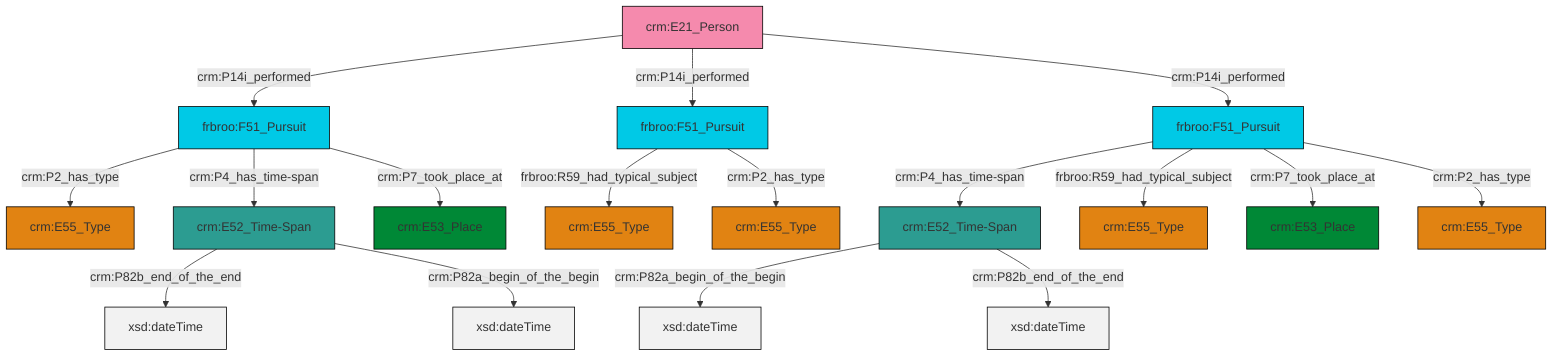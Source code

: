 graph TD
classDef Literal fill:#f2f2f2,stroke:#000000;
classDef CRM_Entity fill:#FFFFFF,stroke:#000000;
classDef Temporal_Entity fill:#00C9E6, stroke:#000000;
classDef Type fill:#E18312, stroke:#000000;
classDef Time-Span fill:#2C9C91, stroke:#000000;
classDef Appellation fill:#FFEB7F, stroke:#000000;
classDef Place fill:#008836, stroke:#000000;
classDef Persistent_Item fill:#B266B2, stroke:#000000;
classDef Conceptual_Object fill:#FFD700, stroke:#000000;
classDef Physical_Thing fill:#D2B48C, stroke:#000000;
classDef Actor fill:#f58aad, stroke:#000000;
classDef PC_Classes fill:#4ce600, stroke:#000000;
classDef Multi fill:#cccccc,stroke:#000000;

0["crm:E52_Time-Span"]:::Time-Span -->|crm:P82a_begin_of_the_begin| 1[xsd:dateTime]:::Literal
2["frbroo:F51_Pursuit"]:::Temporal_Entity -->|crm:P2_has_type| 3["crm:E55_Type"]:::Type
6["frbroo:F51_Pursuit"]:::Temporal_Entity -->|crm:P4_has_time-span| 0["crm:E52_Time-Span"]:::Time-Span
6["frbroo:F51_Pursuit"]:::Temporal_Entity -->|frbroo:R59_had_typical_subject| 7["crm:E55_Type"]:::Type
8["frbroo:F51_Pursuit"]:::Temporal_Entity -->|frbroo:R59_had_typical_subject| 4["crm:E55_Type"]:::Type
9["crm:E21_Person"]:::Actor -->|crm:P14i_performed| 2["frbroo:F51_Pursuit"]:::Temporal_Entity
6["frbroo:F51_Pursuit"]:::Temporal_Entity -->|crm:P7_took_place_at| 10["crm:E53_Place"]:::Place
9["crm:E21_Person"]:::Actor -->|crm:P14i_performed| 8["frbroo:F51_Pursuit"]:::Temporal_Entity
9["crm:E21_Person"]:::Actor -->|crm:P14i_performed| 6["frbroo:F51_Pursuit"]:::Temporal_Entity
11["crm:E52_Time-Span"]:::Time-Span -->|crm:P82b_end_of_the_end| 17[xsd:dateTime]:::Literal
6["frbroo:F51_Pursuit"]:::Temporal_Entity -->|crm:P2_has_type| 15["crm:E55_Type"]:::Type
2["frbroo:F51_Pursuit"]:::Temporal_Entity -->|crm:P4_has_time-span| 11["crm:E52_Time-Span"]:::Time-Span
2["frbroo:F51_Pursuit"]:::Temporal_Entity -->|crm:P7_took_place_at| 20["crm:E53_Place"]:::Place
11["crm:E52_Time-Span"]:::Time-Span -->|crm:P82a_begin_of_the_begin| 25[xsd:dateTime]:::Literal
0["crm:E52_Time-Span"]:::Time-Span -->|crm:P82b_end_of_the_end| 29[xsd:dateTime]:::Literal
8["frbroo:F51_Pursuit"]:::Temporal_Entity -->|crm:P2_has_type| 13["crm:E55_Type"]:::Type